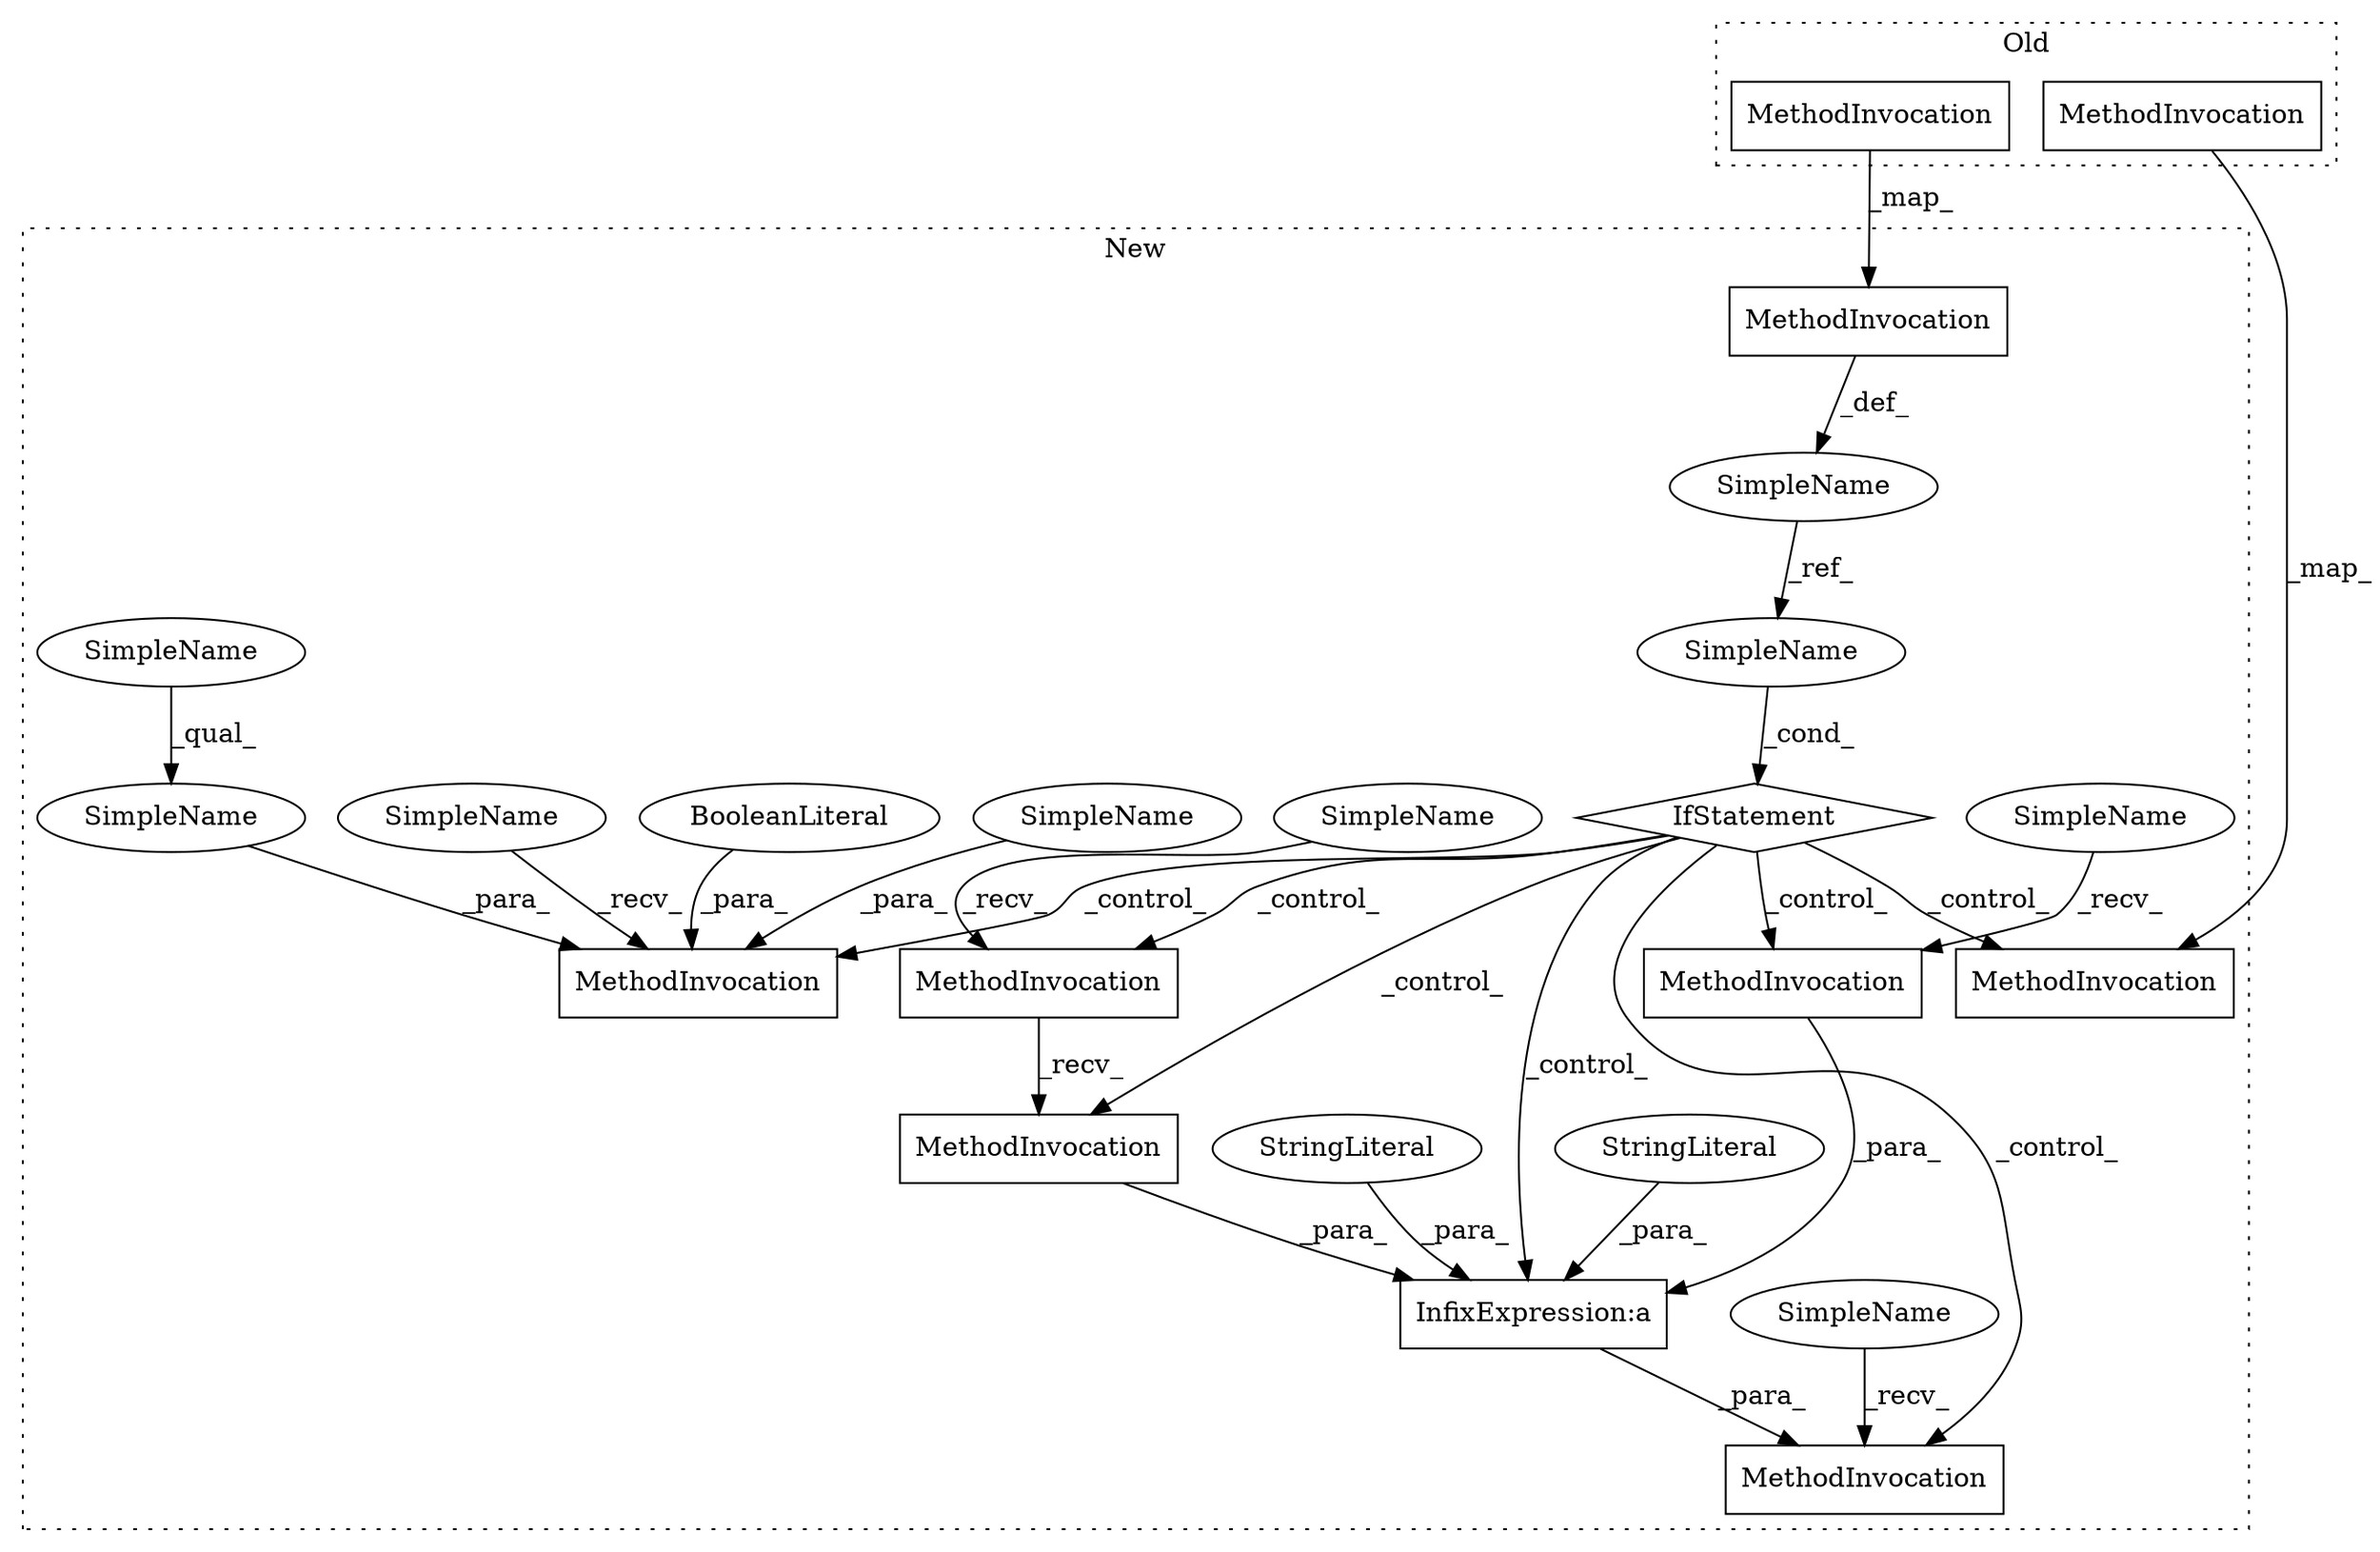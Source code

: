 digraph G {
subgraph cluster0 {
6 [label="MethodInvocation" a="32" s="1194,1252" l="17,1" shape="box"];
9 [label="MethodInvocation" a="32" s="1387,1535" l="5,1" shape="box"];
label = "Old";
style="dotted";
}
subgraph cluster1 {
1 [label="BooleanLiteral" a="9" s="1157" l="5" shape="ellipse"];
2 [label="IfStatement" a="25" s="1060,1072" l="4,2" shape="diamond"];
3 [label="MethodInvocation" a="32" s="1375,1540" l="5,1" shape="box"];
4 [label="MethodInvocation" a="32" s="1091,1162" l="25,1" shape="box"];
5 [label="MethodInvocation" a="32" s="1465" l="20" shape="box"];
7 [label="MethodInvocation" a="32" s="1184,1336" l="5,1" shape="box"];
8 [label="MethodInvocation" a="32" s="1413" l="9" shape="box"];
10 [label="MethodInvocation" a="32" s="1397" l="15" shape="box"];
11 [label="MethodInvocation" a="32" s="991,1049" l="17,1" shape="box"];
12 [label="SimpleName" a="42" s="1130" l="11" shape="ellipse"];
13 [label="SimpleName" a="42" s="1116" l="12" shape="ellipse"];
14 [label="SimpleName" a="42" s="1368" l="6" shape="ellipse"];
15 [label="SimpleName" a="42" s="1088" l="2" shape="ellipse"];
16 [label="SimpleName" a="42" s="1064" l="8" shape="ellipse"];
17 [label="SimpleName" a="42" s="1390" l="6" shape="ellipse"];
18 [label="SimpleName" a="42" s="1452" l="12" shape="ellipse"];
19 [label="SimpleName" a="42" s="977" l="8" shape="ellipse"];
20 [label="SimpleName" a="42" s="1130" l="25" shape="ellipse"];
21 [label="StringLiteral" a="45" s="1380" l="7" shape="ellipse"];
22 [label="StringLiteral" a="45" s="1488" l="52" shape="ellipse"];
23 [label="InfixExpression:a" a="27" s="1387" l="3" shape="box"];
label = "New";
style="dotted";
}
1 -> 4 [label="_para_"];
2 -> 10 [label="_control_"];
2 -> 5 [label="_control_"];
2 -> 7 [label="_control_"];
2 -> 3 [label="_control_"];
2 -> 23 [label="_control_"];
2 -> 4 [label="_control_"];
2 -> 8 [label="_control_"];
5 -> 23 [label="_para_"];
6 -> 11 [label="_map_"];
8 -> 23 [label="_para_"];
9 -> 7 [label="_map_"];
10 -> 8 [label="_recv_"];
11 -> 19 [label="_def_"];
12 -> 20 [label="_qual_"];
13 -> 4 [label="_para_"];
14 -> 3 [label="_recv_"];
15 -> 4 [label="_recv_"];
16 -> 2 [label="_cond_"];
17 -> 10 [label="_recv_"];
18 -> 5 [label="_recv_"];
19 -> 16 [label="_ref_"];
20 -> 4 [label="_para_"];
21 -> 23 [label="_para_"];
22 -> 23 [label="_para_"];
23 -> 3 [label="_para_"];
}